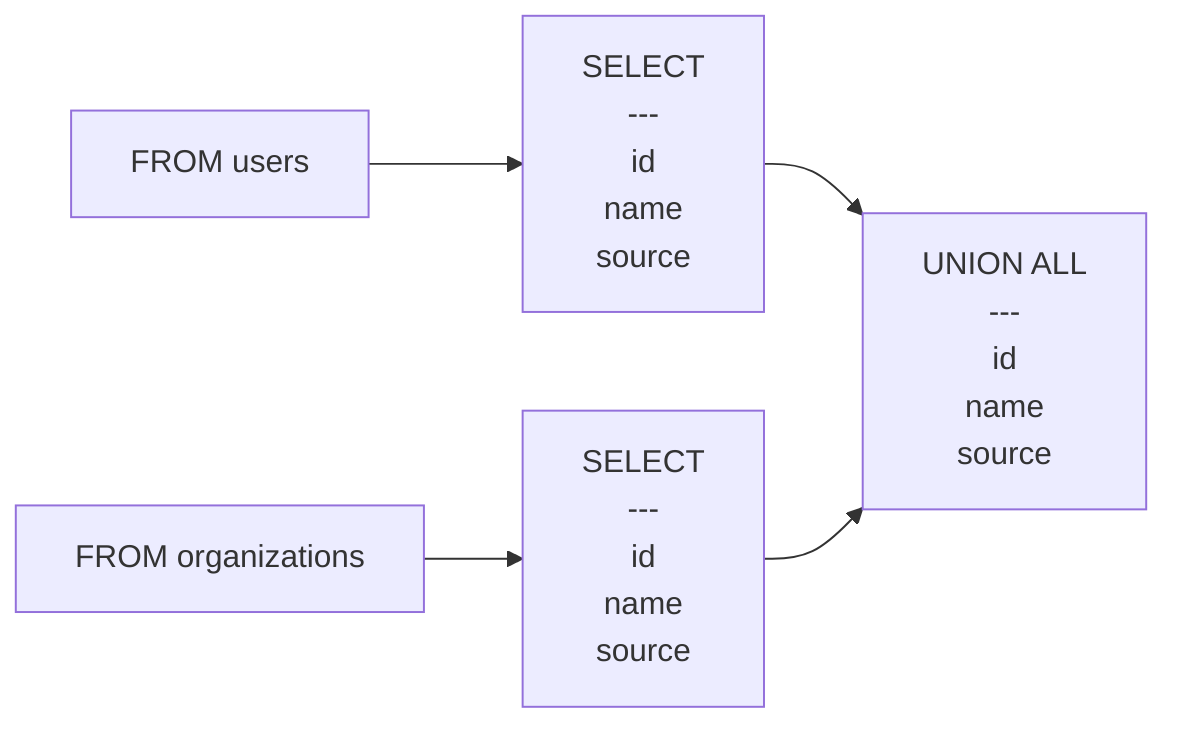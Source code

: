 flowchart LR
    node_0[FROM users]
    node_1["SELECT<br/>---<br/>id<br/>name<br/>source"]
    node_2["UNION ALL<br/>---<br/>id<br/>name<br/>source"]
    node_3[FROM organizations]
    node_4["SELECT<br/>---<br/>id<br/>name<br/>source"]
    node_0 --> node_1
    node_1 --> node_2
    node_3 --> node_4
    node_4 --> node_2